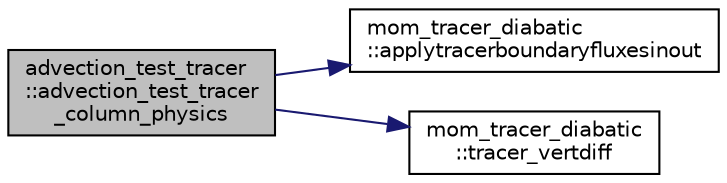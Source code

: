 digraph "advection_test_tracer::advection_test_tracer_column_physics"
{
 // INTERACTIVE_SVG=YES
  edge [fontname="Helvetica",fontsize="10",labelfontname="Helvetica",labelfontsize="10"];
  node [fontname="Helvetica",fontsize="10",shape=record];
  rankdir="LR";
  Node9 [label="advection_test_tracer\l::advection_test_tracer\l_column_physics",height=0.2,width=0.4,color="black", fillcolor="grey75", style="filled", fontcolor="black"];
  Node9 -> Node10 [color="midnightblue",fontsize="10",style="solid",fontname="Helvetica"];
  Node10 [label="mom_tracer_diabatic\l::applytracerboundaryfluxesinout",height=0.2,width=0.4,color="black", fillcolor="white", style="filled",URL="$namespacemom__tracer__diabatic.html#ad4d3d4de0f2b84c15bccc5eb2f767df3",tooltip="This routine is modeled after applyBoundaryFluxesInOut in MOM_diabatic_aux.F90 NOTE: Please note that..."];
  Node9 -> Node11 [color="midnightblue",fontsize="10",style="solid",fontname="Helvetica"];
  Node11 [label="mom_tracer_diabatic\l::tracer_vertdiff",height=0.2,width=0.4,color="black", fillcolor="white", style="filled",URL="$namespacemom__tracer__diabatic.html#ac5d57973547cc4ed3a89808d3910943e",tooltip="This subroutine solves a tridiagonal equation for the final tracer concentrations after the dual-entr..."];
}
